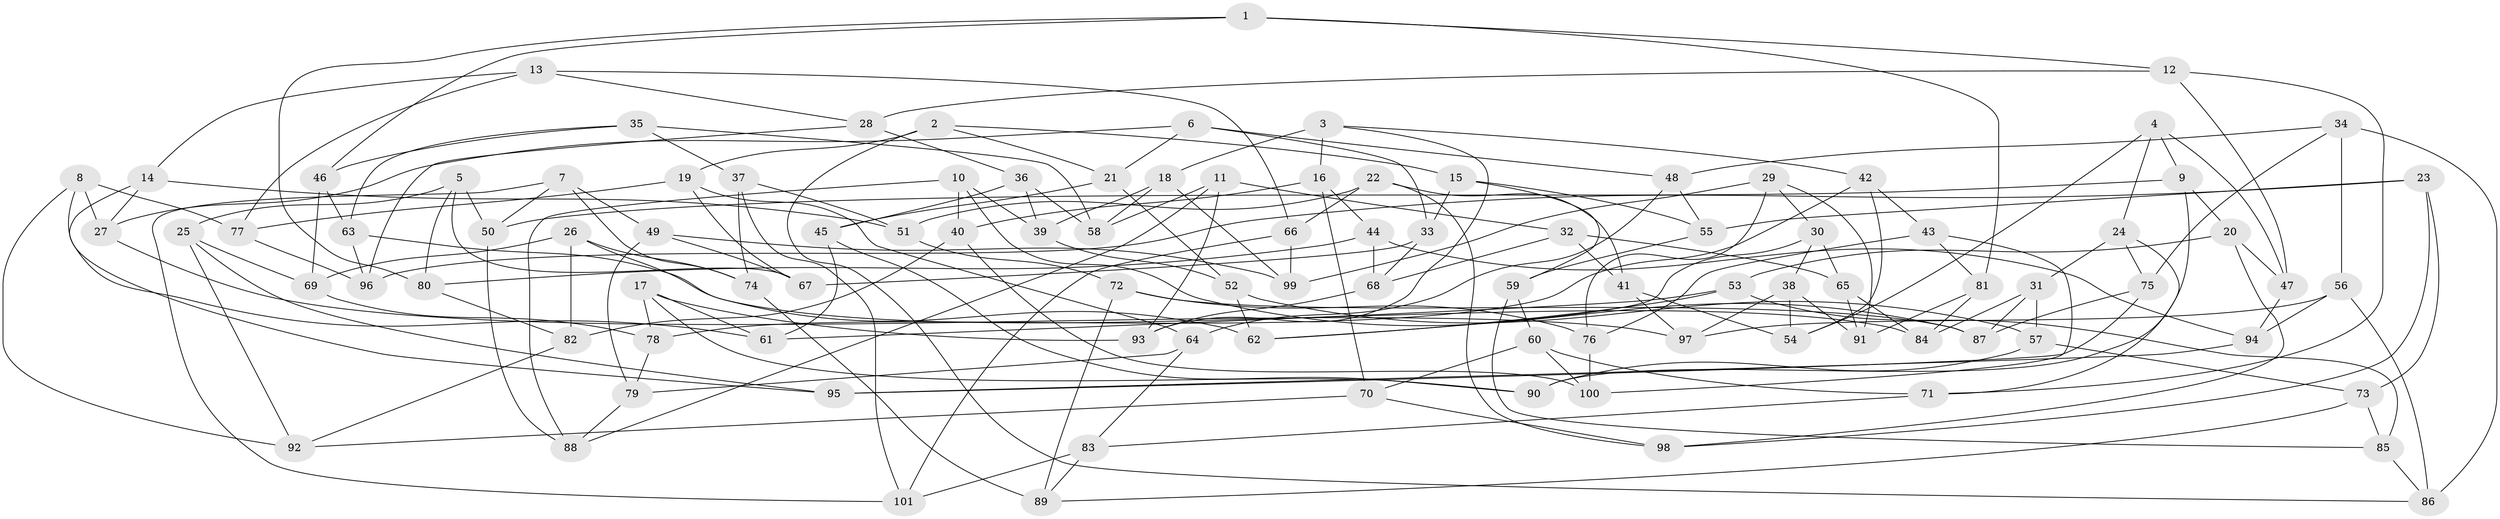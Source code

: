 // coarse degree distribution, {9: 0.08, 8: 0.1, 10: 0.04, 12: 0.02, 7: 0.04, 6: 0.18, 4: 0.46, 5: 0.04, 3: 0.04}
// Generated by graph-tools (version 1.1) at 2025/20/03/04/25 18:20:39]
// undirected, 101 vertices, 202 edges
graph export_dot {
graph [start="1"]
  node [color=gray90,style=filled];
  1;
  2;
  3;
  4;
  5;
  6;
  7;
  8;
  9;
  10;
  11;
  12;
  13;
  14;
  15;
  16;
  17;
  18;
  19;
  20;
  21;
  22;
  23;
  24;
  25;
  26;
  27;
  28;
  29;
  30;
  31;
  32;
  33;
  34;
  35;
  36;
  37;
  38;
  39;
  40;
  41;
  42;
  43;
  44;
  45;
  46;
  47;
  48;
  49;
  50;
  51;
  52;
  53;
  54;
  55;
  56;
  57;
  58;
  59;
  60;
  61;
  62;
  63;
  64;
  65;
  66;
  67;
  68;
  69;
  70;
  71;
  72;
  73;
  74;
  75;
  76;
  77;
  78;
  79;
  80;
  81;
  82;
  83;
  84;
  85;
  86;
  87;
  88;
  89;
  90;
  91;
  92;
  93;
  94;
  95;
  96;
  97;
  98;
  99;
  100;
  101;
  1 -- 12;
  1 -- 46;
  1 -- 80;
  1 -- 81;
  2 -- 21;
  2 -- 15;
  2 -- 19;
  2 -- 86;
  3 -- 16;
  3 -- 18;
  3 -- 93;
  3 -- 42;
  4 -- 47;
  4 -- 9;
  4 -- 54;
  4 -- 24;
  5 -- 50;
  5 -- 67;
  5 -- 80;
  5 -- 25;
  6 -- 48;
  6 -- 33;
  6 -- 21;
  6 -- 27;
  7 -- 49;
  7 -- 50;
  7 -- 74;
  7 -- 101;
  8 -- 27;
  8 -- 61;
  8 -- 77;
  8 -- 92;
  9 -- 50;
  9 -- 90;
  9 -- 20;
  10 -- 40;
  10 -- 88;
  10 -- 87;
  10 -- 39;
  11 -- 58;
  11 -- 88;
  11 -- 32;
  11 -- 93;
  12 -- 28;
  12 -- 47;
  12 -- 71;
  13 -- 28;
  13 -- 14;
  13 -- 66;
  13 -- 77;
  14 -- 27;
  14 -- 95;
  14 -- 51;
  15 -- 59;
  15 -- 33;
  15 -- 55;
  16 -- 70;
  16 -- 40;
  16 -- 44;
  17 -- 78;
  17 -- 61;
  17 -- 90;
  17 -- 93;
  18 -- 99;
  18 -- 39;
  18 -- 58;
  19 -- 67;
  19 -- 77;
  19 -- 64;
  20 -- 47;
  20 -- 98;
  20 -- 53;
  21 -- 52;
  21 -- 45;
  22 -- 98;
  22 -- 51;
  22 -- 41;
  22 -- 66;
  23 -- 96;
  23 -- 98;
  23 -- 73;
  23 -- 55;
  24 -- 75;
  24 -- 31;
  24 -- 71;
  25 -- 95;
  25 -- 69;
  25 -- 92;
  26 -- 69;
  26 -- 74;
  26 -- 82;
  26 -- 62;
  27 -- 97;
  28 -- 96;
  28 -- 36;
  29 -- 99;
  29 -- 76;
  29 -- 30;
  29 -- 91;
  30 -- 38;
  30 -- 62;
  30 -- 65;
  31 -- 84;
  31 -- 87;
  31 -- 57;
  32 -- 41;
  32 -- 65;
  32 -- 68;
  33 -- 68;
  33 -- 67;
  34 -- 48;
  34 -- 56;
  34 -- 86;
  34 -- 75;
  35 -- 37;
  35 -- 58;
  35 -- 46;
  35 -- 63;
  36 -- 45;
  36 -- 39;
  36 -- 58;
  37 -- 74;
  37 -- 51;
  37 -- 101;
  38 -- 54;
  38 -- 97;
  38 -- 91;
  39 -- 52;
  40 -- 100;
  40 -- 82;
  41 -- 54;
  41 -- 97;
  42 -- 78;
  42 -- 54;
  42 -- 43;
  43 -- 100;
  43 -- 81;
  43 -- 76;
  44 -- 80;
  44 -- 94;
  44 -- 68;
  45 -- 90;
  45 -- 61;
  46 -- 69;
  46 -- 63;
  47 -- 94;
  48 -- 64;
  48 -- 55;
  49 -- 79;
  49 -- 67;
  49 -- 99;
  50 -- 88;
  51 -- 72;
  52 -- 62;
  52 -- 57;
  53 -- 62;
  53 -- 61;
  53 -- 85;
  55 -- 59;
  56 -- 86;
  56 -- 97;
  56 -- 94;
  57 -- 73;
  57 -- 90;
  59 -- 85;
  59 -- 60;
  60 -- 70;
  60 -- 71;
  60 -- 100;
  63 -- 84;
  63 -- 96;
  64 -- 83;
  64 -- 79;
  65 -- 84;
  65 -- 91;
  66 -- 99;
  66 -- 101;
  68 -- 93;
  69 -- 78;
  70 -- 92;
  70 -- 98;
  71 -- 83;
  72 -- 76;
  72 -- 87;
  72 -- 89;
  73 -- 85;
  73 -- 89;
  74 -- 89;
  75 -- 87;
  75 -- 95;
  76 -- 100;
  77 -- 96;
  78 -- 79;
  79 -- 88;
  80 -- 82;
  81 -- 84;
  81 -- 91;
  82 -- 92;
  83 -- 89;
  83 -- 101;
  85 -- 86;
  94 -- 95;
}
